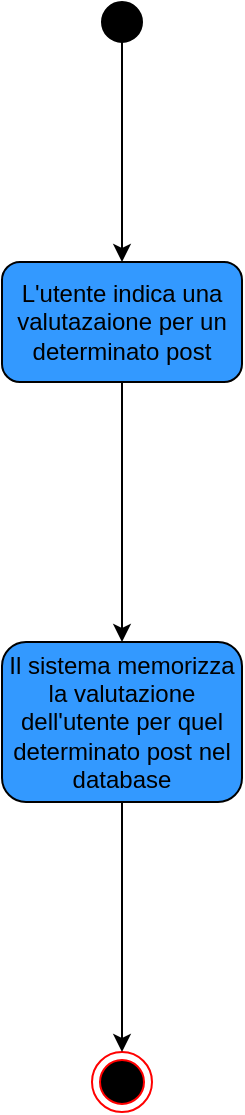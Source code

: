 <mxfile version="20.8.5" type="device"><diagram id="HLyKKDdHTnXenVCyM2pD" name="Pagina-1"><mxGraphModel dx="1434" dy="796" grid="1" gridSize="10" guides="1" tooltips="1" connect="1" arrows="1" fold="1" page="1" pageScale="1" pageWidth="827" pageHeight="1169" math="0" shadow="0"><root><mxCell id="0"/><mxCell id="1" parent="0"/><mxCell id="aSa8n0JpSRHBVEBJScdP-6" value="" style="ellipse;whiteSpace=wrap;html=1;aspect=fixed;strokeColor=#000000;fillColor=#000000;" vertex="1" parent="1"><mxGeometry x="390" y="60" width="20" height="20" as="geometry"/></mxCell><mxCell id="aSa8n0JpSRHBVEBJScdP-7" value="" style="ellipse;html=1;shape=endState;fillColor=#000000;strokeColor=#ff0000;direction=south;" vertex="1" parent="1"><mxGeometry x="385" y="585" width="30" height="30" as="geometry"/></mxCell><mxCell id="aSa8n0JpSRHBVEBJScdP-8" value="L'utente indica una valutazaione per un determinato post" style="rounded=1;whiteSpace=wrap;html=1;strokeColor=#000000;fillColor=#3399FF;" vertex="1" parent="1"><mxGeometry x="340" y="190" width="120" height="60" as="geometry"/></mxCell><mxCell id="aSa8n0JpSRHBVEBJScdP-9" value="" style="endArrow=classic;html=1;rounded=0;exitX=0.5;exitY=1;exitDx=0;exitDy=0;entryX=0.5;entryY=0;entryDx=0;entryDy=0;" edge="1" parent="1" source="aSa8n0JpSRHBVEBJScdP-6" target="aSa8n0JpSRHBVEBJScdP-8"><mxGeometry width="50" height="50" relative="1" as="geometry"><mxPoint x="390" y="430" as="sourcePoint"/><mxPoint x="440" y="380" as="targetPoint"/></mxGeometry></mxCell><mxCell id="aSa8n0JpSRHBVEBJScdP-10" value="Il sistema memorizza la valutazione dell'utente per quel determinato post nel database" style="rounded=1;whiteSpace=wrap;html=1;strokeColor=#000000;fillColor=#3399FF;" vertex="1" parent="1"><mxGeometry x="340" y="380" width="120" height="80" as="geometry"/></mxCell><mxCell id="aSa8n0JpSRHBVEBJScdP-11" value="" style="endArrow=classic;html=1;rounded=0;exitX=0.5;exitY=1;exitDx=0;exitDy=0;entryX=0.5;entryY=0;entryDx=0;entryDy=0;" edge="1" parent="1" source="aSa8n0JpSRHBVEBJScdP-8" target="aSa8n0JpSRHBVEBJScdP-10"><mxGeometry width="50" height="50" relative="1" as="geometry"><mxPoint x="390" y="430" as="sourcePoint"/><mxPoint x="440" y="380" as="targetPoint"/></mxGeometry></mxCell><mxCell id="aSa8n0JpSRHBVEBJScdP-12" value="" style="endArrow=classic;html=1;rounded=0;exitX=0.5;exitY=1;exitDx=0;exitDy=0;entryX=0;entryY=0.5;entryDx=0;entryDy=0;" edge="1" parent="1" source="aSa8n0JpSRHBVEBJScdP-10" target="aSa8n0JpSRHBVEBJScdP-7"><mxGeometry width="50" height="50" relative="1" as="geometry"><mxPoint x="390" y="430" as="sourcePoint"/><mxPoint x="440" y="380" as="targetPoint"/></mxGeometry></mxCell></root></mxGraphModel></diagram></mxfile>
